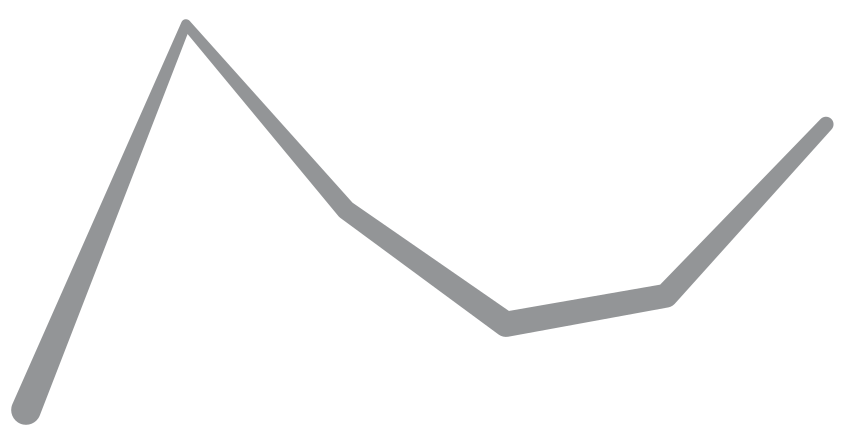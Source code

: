 {
  "$schema": "https://vega.github.io/schema/vega/v6.json",
  "width": 400,
  "height": 200,
  "padding": 5,

  "signals": [
    {
      "name": "defined", "value": true,
      "bind": {"input": "checkbox"}
    },
    {
      "name": "size", "value": 5,
      "bind": {"input": "range", "min": 1, "max": 10}
    }
  ],

  "data": [
    {
      "name": "table",
      "values": [
        {"u": 1, "v": 28}, {"u": 2, "v": 55},
        {"u": 3, "v": 42}, {"u": 4, "v": 34},
        {"u": 5, "v": 36}, {"u": 6, "v": 48}
      ]
    }
  ],

  "scales": [
    {
      "name": "xscale",
      "type": "linear",
      "range": "width",
      "zero": false,
      "domain": {"data": "table", "field": "u"}
    },
    {
      "name": "yscale",
      "type": "linear",
      "range": "height",
      "nice": true,
      "zero": false,
      "domain": {"data": "table", "field": "v"}
    },
    {
      "name": "zscale",
      "type": "linear",
      "range": [5, 1],
      "domain": {"data": "table", "field": "v"}
    }
  ],

  "marks": [
    {
      "type": "trail",
      "from": {"data": "table"},
      "encode": {
        "enter": {
          "fill": {"value": "#939597"}
        },
        "update": {
          "x": {"scale": "xscale", "field": "u"},
          "y": {"scale": "yscale", "field": "v"},
          "size": {"scale": "zscale", "field": "v", "mult": {"signal": "size"}},
          "defined": {"signal": "defined || datum.u !== 3"},
          "opacity": {"value": 1}
        },
        "hover": {
          "opacity": {"value": 0.5}
        }
      }
    }
  ]
}
